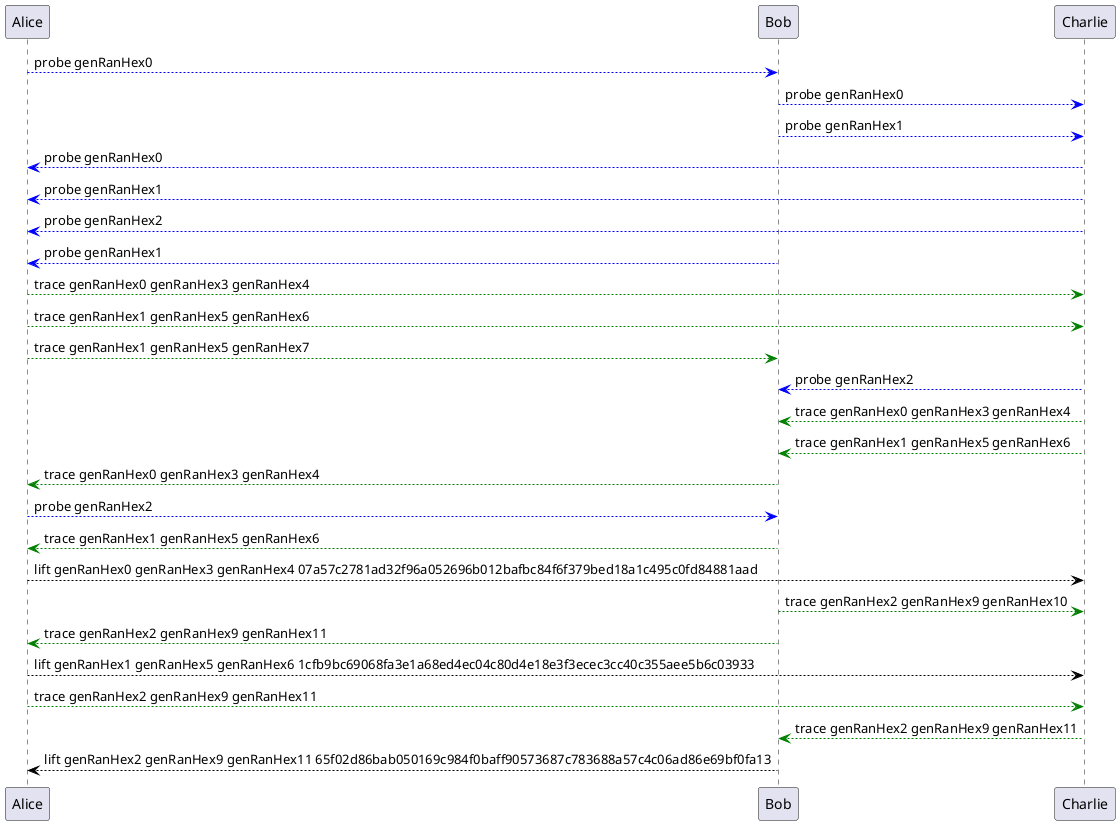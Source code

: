 @startuml messages
Alice -[#blue]-> Bob: probe genRanHex0
Bob -[#blue]-> Charlie: probe genRanHex0
Bob -[#blue]-> Charlie: probe genRanHex1
Charlie -[#blue]-> Alice: probe genRanHex0
Charlie -[#blue]-> Alice: probe genRanHex1
Charlie -[#blue]-> Alice: probe genRanHex2
Bob -[#blue]-> Alice: probe genRanHex1
Alice -[#green]-> Charlie: trace genRanHex0 genRanHex3 genRanHex4
Alice -[#green]-> Charlie: trace genRanHex1 genRanHex5 genRanHex6
Alice -[#green]-> Bob: trace genRanHex1 genRanHex5 genRanHex7
Charlie -[#blue]-> Bob: probe genRanHex2
Charlie -[#green]-> Bob: trace genRanHex0 genRanHex3 genRanHex4
Charlie -[#green]-> Bob: trace genRanHex1 genRanHex5 genRanHex6
Bob -[#green]-> Alice: trace genRanHex0 genRanHex3 genRanHex4
Alice -[#blue]-> Bob: probe genRanHex2
Bob -[#green]-> Alice: trace genRanHex1 genRanHex5 genRanHex6
Alice -[#black]-> Charlie: lift genRanHex0 genRanHex3 genRanHex4 07a57c2781ad32f96a052696b012bafbc84f6f379bed18a1c495c0fd84881aad
Bob -[#green]-> Charlie: trace genRanHex2 genRanHex9 genRanHex10
Bob -[#green]-> Alice: trace genRanHex2 genRanHex9 genRanHex11
Alice -[#black]-> Charlie: lift genRanHex1 genRanHex5 genRanHex6 1cfb9bc69068fa3e1a68ed4ec04c80d4e18e3f3ecec3cc40c355aee5b6c03933
Alice -[#green]-> Charlie: trace genRanHex2 genRanHex9 genRanHex11
Charlie -[#green]-> Bob: trace genRanHex2 genRanHex9 genRanHex11
Bob -[#black]-> Alice: lift genRanHex2 genRanHex9 genRanHex11 65f02d86bab050169c984f0baff90573687c783688a57c4c06ad86e69bf0fa13
@enduml